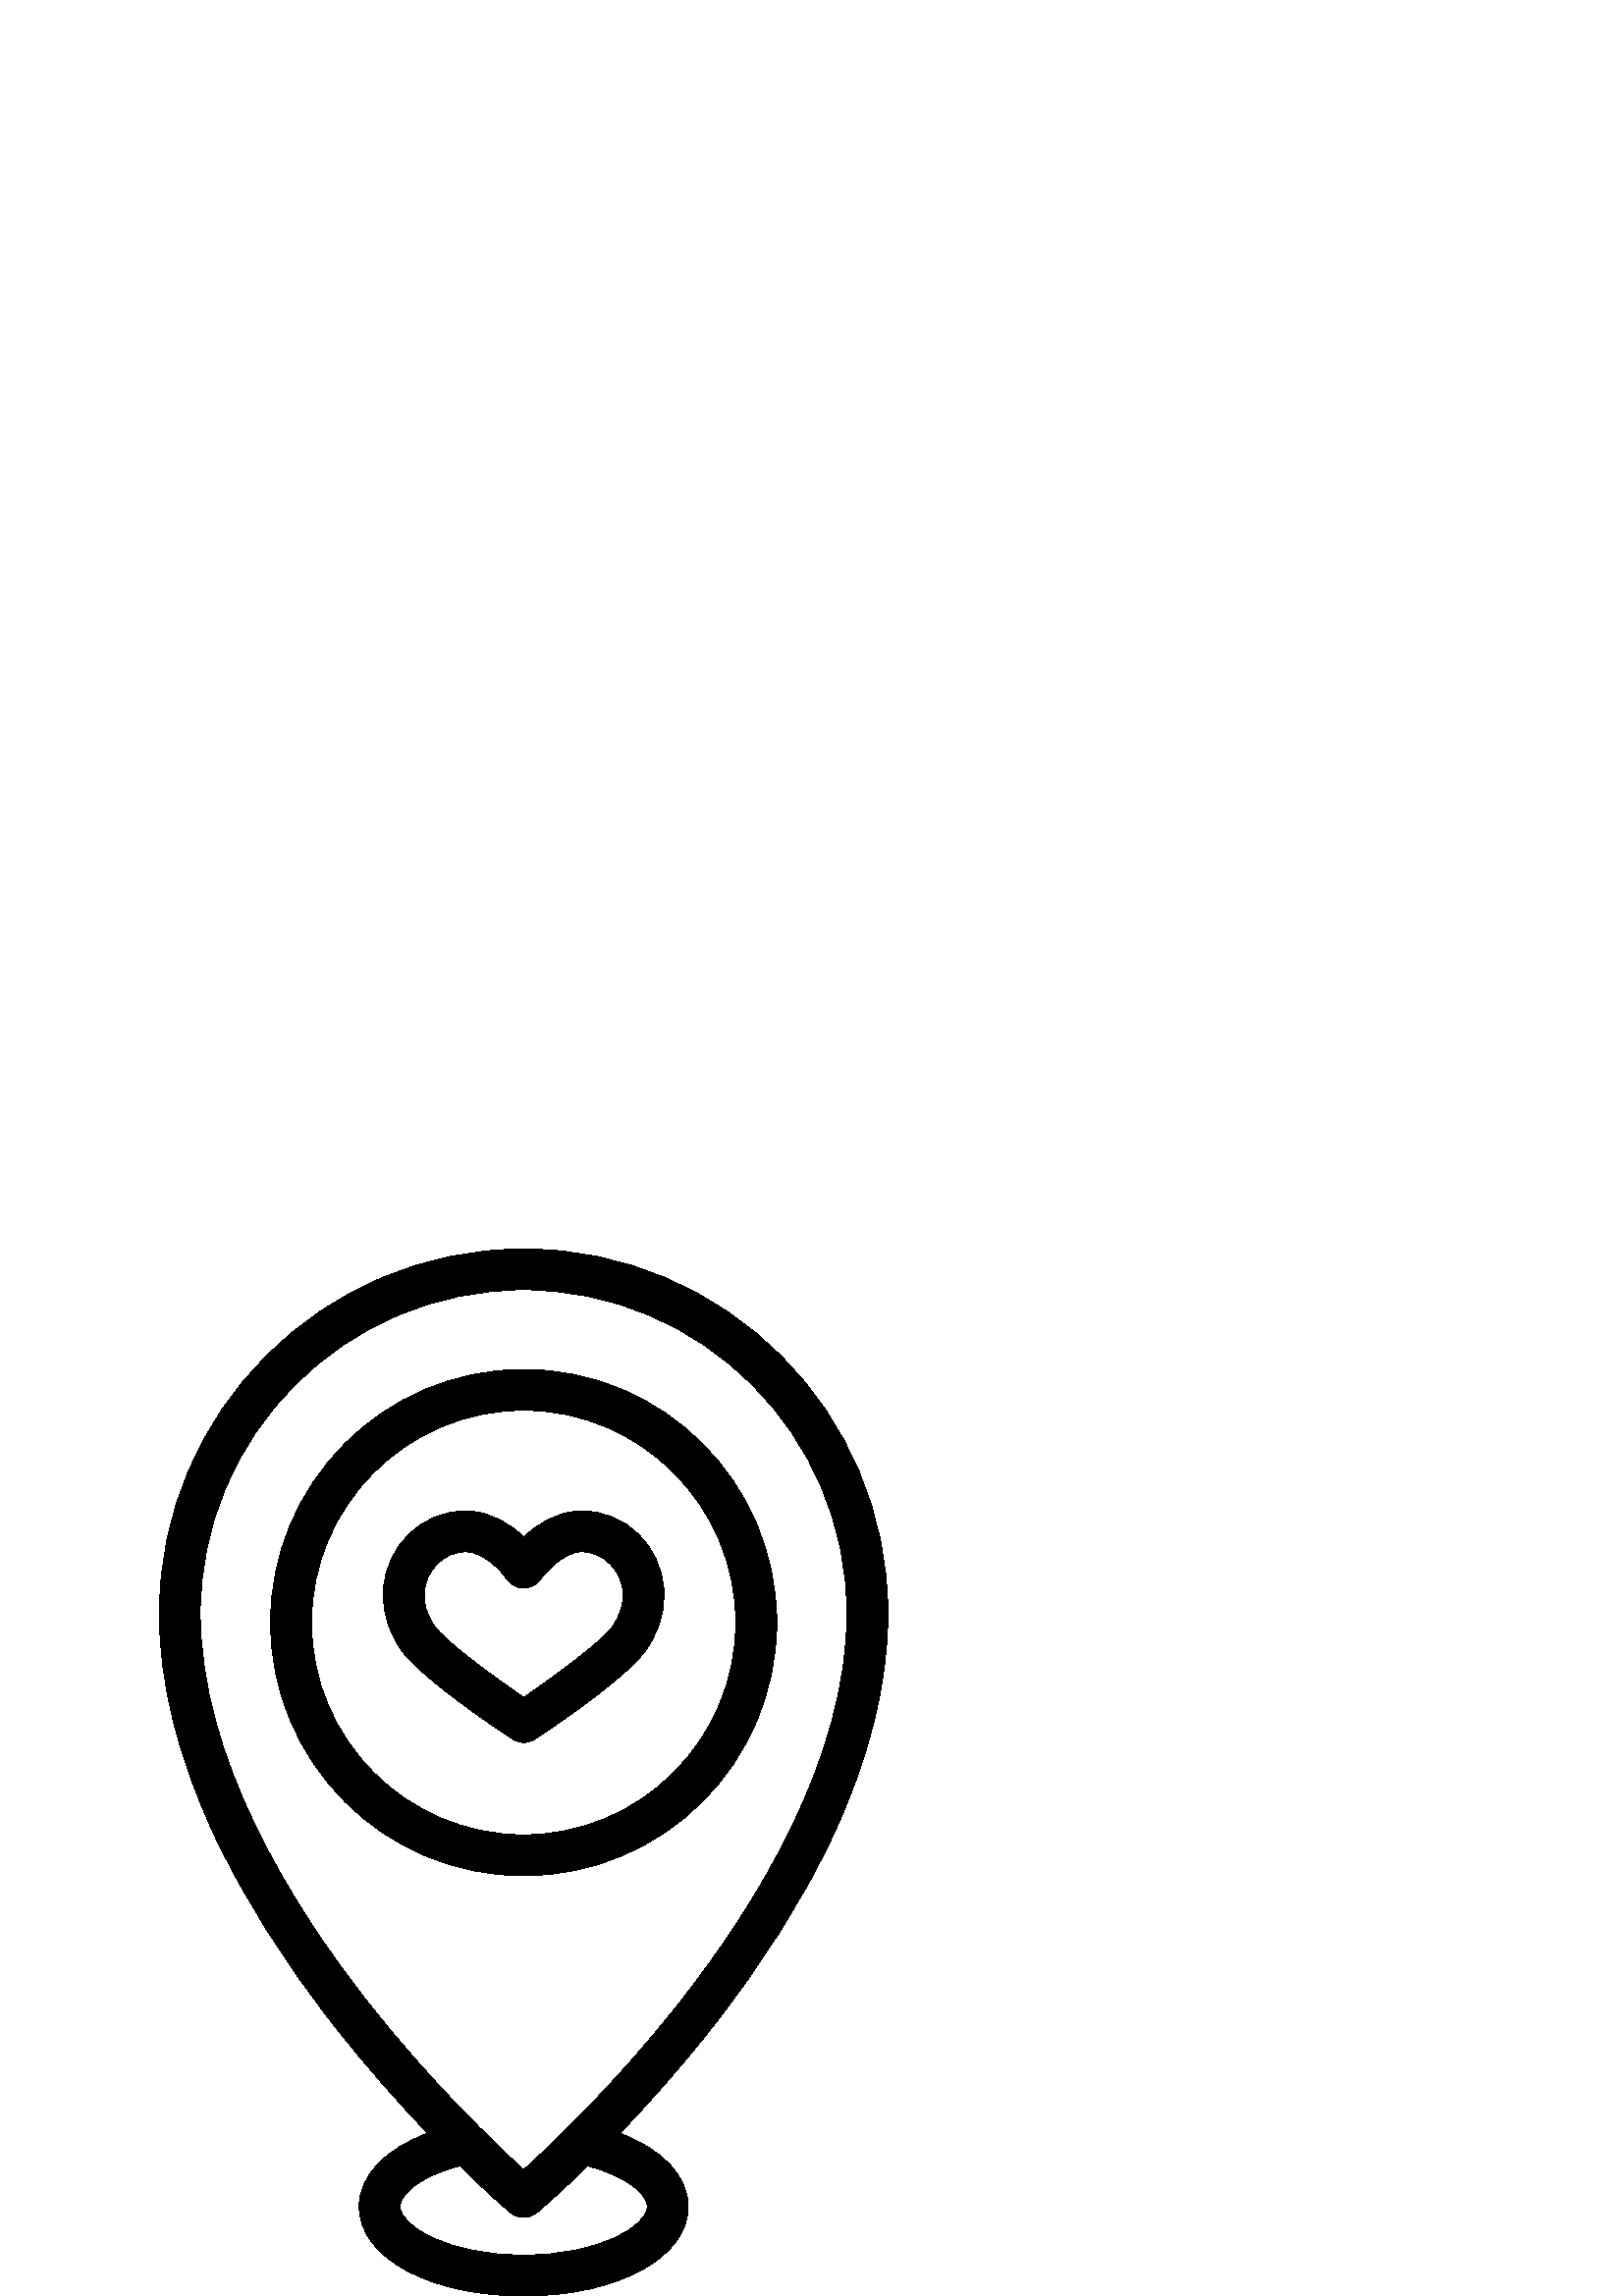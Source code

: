 %!PS-Adobe-3.0 EPSF-3.0
%%Pages: 1
%%DocumentData: Clean7Bit
%%LanguageLevel: 2
%%BoundingBox: 58 0 326 384
%%EndComments
%%BeginProlog
50 dict begin
/q { gsave } bind def
/Q { grestore } bind def
/cm { 6 array astore concat } bind def
/w { setlinewidth } bind def
/J { setlinecap } bind def
/j { setlinejoin } bind def
/M { setmiterlimit } bind def
/d { setdash } bind def
/m { moveto } bind def
/l { lineto } bind def
/c { curveto } bind def
/h { closepath } bind def
/re { exch dup neg 3 1 roll 5 3 roll moveto 0 rlineto
      0 exch rlineto 0 rlineto closepath } bind def
/S { stroke } bind def
/f { fill } bind def
/f* { eofill } bind def
/n { newpath } bind def
/W { clip } bind def
/W* { eoclip } bind def
/BT { } bind def
/ET { } bind def
/BDC { mark 3 1 roll /BDC pdfmark } bind def
/EMC { mark /EMC pdfmark } bind def
/cairo_store_point { /cairo_point_y exch def /cairo_point_x exch def } def
/Tj { show currentpoint cairo_store_point } bind def
/TJ {
  {
    dup
    type /stringtype eq
    { show } { -0.001 mul 0 cairo_font_matrix dtransform rmoveto } ifelse
  } forall
  currentpoint cairo_store_point
} bind def
/cairo_selectfont { cairo_font_matrix aload pop pop pop 0 0 6 array astore
    cairo_font exch selectfont cairo_point_x cairo_point_y moveto } bind def
/Tf { pop /cairo_font exch def /cairo_font_matrix where
      { pop cairo_selectfont } if } bind def
/Td { matrix translate cairo_font_matrix matrix concatmatrix dup
      /cairo_font_matrix exch def dup 4 get exch 5 get cairo_store_point
      /cairo_font where { pop cairo_selectfont } if } bind def
/Tm { 2 copy 8 2 roll 6 array astore /cairo_font_matrix exch def
      cairo_store_point /cairo_font where { pop cairo_selectfont } if } bind def
/g { setgray } bind def
/rg { setrgbcolor } bind def
/d1 { setcachedevice } bind def
/cairo_data_source {
  CairoDataIndex CairoData length lt
    { CairoData CairoDataIndex get /CairoDataIndex CairoDataIndex 1 add def }
    { () } ifelse
} def
/cairo_flush_ascii85_file { cairo_ascii85_file status { cairo_ascii85_file flushfile } if } def
/cairo_image { image cairo_flush_ascii85_file } def
/cairo_imagemask { imagemask cairo_flush_ascii85_file } def
%%EndProlog
%%BeginSetup
%%EndSetup
%%Page: 1 1
%%BeginPageSetup
%%PageBoundingBox: 58 0 326 384
%%EndPageSetup
q 58 0 268 384 rectclip
1 0 0 -1 0 384 cm q
0 g
192 0 m 118.355 0 58.438 59.953 58.438 133.645 c 58.438 159.207 65.305 
186.75 78.852 215.508 c 89.547 238.219 104.426 261.766 123.07 285.5 c 134.895
 300.551 146.652 313.684 156.809 324.289 c 141.07 330.223 131.691 340.047
 131.691 351.215 c 131.691 369.906 157.617 384 192 384 c 226.383 384 252.309
 369.906 252.309 351.215 c 252.309 340.074 242.961 330.262 227.273 324.32
 c 237.41 313.766 249.137 300.699 260.926 285.719 c 279.574 262.023 294.453
 238.48 305.152 215.746 c 318.695 186.957 325.562 159.336 325.562 133.645
 c 325.562 59.953 265.645 0 192 0 c h
237.309 351.215 m 237.309 358.465 219.66 369 192 369 c 164.34 369 146.691
 358.465 146.691 351.215 c 146.691 346.508 154.215 340.016 168.633 336.262
 c 179.352 346.773 186.535 352.895 187.152 353.414 c 188.551 354.602 190.273
 355.195 192 355.195 c 193.719 355.195 195.438 354.605 196.836 353.43 c 
197.449 352.91 204.668 346.789 215.43 336.277 c 229.805 340.035 237.309 
346.523 237.309 351.215 c h
249.312 276.215 m 225.777 306.16 201.969 328.691 192.012 337.684 c 182.09
 328.688 158.395 306.18 134.867 276.234 c 106.844 240.566 73.438 186.875
 73.438 133.645 c 73.438 68.223 126.625 15 192 15 c 257.375 15 310.562 68.223
 310.562 133.645 c 310.562 187.082 277.254 240.672 249.312 276.215 c h
249.312 276.215 m f
192 44.172 m 140.832 44.172 99.203 85.824 99.203 137.023 c 99.203 188.223
 140.832 229.875 192 229.875 c 243.168 229.875 284.797 188.223 284.797 137.023
 c 284.797 85.824 243.168 44.172 192 44.172 c h
192 214.875 m 149.102 214.875 114.203 179.953 114.203 137.023 c 114.203
 94.094 149.102 59.172 192 59.172 c 234.898 59.172 269.797 94.094 269.797
 137.023 c 269.797 179.953 234.898 214.875 192 214.875 c h
192 214.875 m f
213.27 96.066 m 204.332 96.066 196.922 101.066 192.055 105.586 c 187.234
 101.062 179.844 96.066 170.727 96.066 c 154.699 96.066 141.461 108.887 
140.586 125.254 c 140.059 135.129 143.852 142.121 146.754 146.527 c 153.461
 156.703 182.215 175.98 187.91 179.738 c 189.16 180.566 190.602 180.98 192.043
 180.98 c 193.48 180.98 194.922 180.566 196.172 179.738 c 201.848 175.992
 230.5 156.781 237.25 146.52 c 240.148 142.109 243.941 135.105 243.414 125.254
 c 242.539 108.887 229.297 96.066 213.27 96.066 c h
224.715 138.277 m 221.371 143.363 204.828 155.742 192.043 164.449 c 179.207
 155.715 162.605 143.316 159.281 138.273 c 156.41 133.918 155.332 130.379
 155.562 126.055 c 156.008 117.789 162.809 111.066 170.727 111.066 c 177.535
 111.066 183.895 118.258 185.754 121.004 c 187.125 123.066 189.422 124.32
 191.898 124.355 c 194.402 124.395 196.711 123.195 198.137 121.172 c 199.637
 119.035 206.605 111.066 213.27 111.066 c 221.191 111.066 227.992 117.789
 228.438 126.055 c 228.668 130.367 227.59 133.91 224.715 138.277 c h
224.715 138.277 m f
Q Q
showpage
%%Trailer
end
%%EOF
